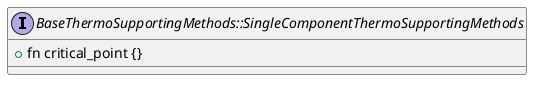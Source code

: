 @startuml single_comp_thermo_methods_class_diagram

Interface BaseThermoSupportingMethods::SingleComponentThermoSupportingMethods {
    + fn critical_point {}
}

@enduml
